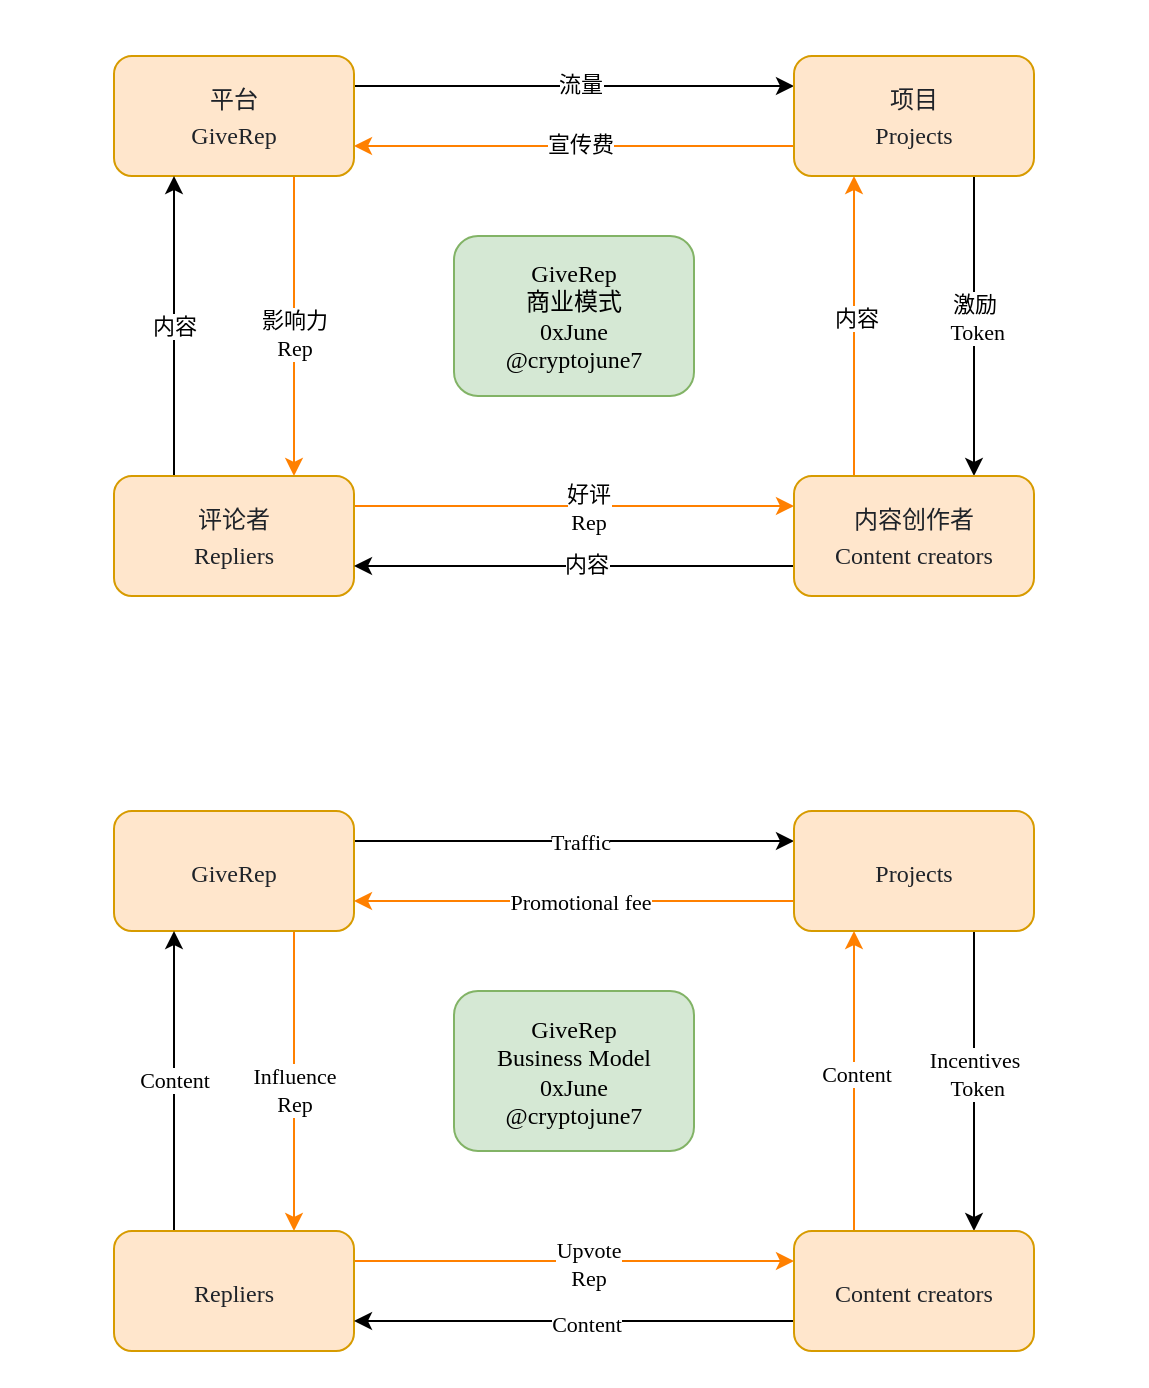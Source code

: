 <mxfile version="25.0.2">
  <diagram name="Page-1" id="Te1hTxMnWlRi8md5J_Q-">
    <mxGraphModel dx="1650" dy="809" grid="1" gridSize="10" guides="1" tooltips="1" connect="1" arrows="1" fold="1" page="1" pageScale="1" pageWidth="850" pageHeight="1100" math="0" shadow="0">
      <root>
        <mxCell id="0" />
        <mxCell id="1" parent="0" />
        <mxCell id="LuBBkunflRXjaZIQjFeH-22" value="" style="rounded=0;whiteSpace=wrap;html=1;strokeColor=none;fontFamily=Comic Sans MS;" parent="1" vertex="1">
          <mxGeometry x="-16.25" y="122.5" width="572.5" height="315" as="geometry" />
        </mxCell>
        <mxCell id="LuBBkunflRXjaZIQjFeH-6" style="edgeStyle=orthogonalEdgeStyle;rounded=0;orthogonalLoop=1;jettySize=auto;html=1;exitX=1;exitY=0.25;exitDx=0;exitDy=0;entryX=0;entryY=0.25;entryDx=0;entryDy=0;fontFamily=Comic Sans MS;" parent="1" source="LuBBkunflRXjaZIQjFeH-2" target="LuBBkunflRXjaZIQjFeH-3" edge="1">
          <mxGeometry relative="1" as="geometry" />
        </mxCell>
        <mxCell id="LuBBkunflRXjaZIQjFeH-7" value="流量" style="edgeLabel;html=1;align=center;verticalAlign=middle;resizable=0;points=[];fontFamily=Comic Sans MS;" parent="LuBBkunflRXjaZIQjFeH-6" vertex="1" connectable="0">
          <mxGeometry x="-0.013" y="2" relative="1" as="geometry">
            <mxPoint x="4" y="1" as="offset" />
          </mxGeometry>
        </mxCell>
        <mxCell id="LuBBkunflRXjaZIQjFeH-23" value="&lt;div&gt;影响力&lt;/div&gt;Rep" style="edgeStyle=orthogonalEdgeStyle;rounded=0;orthogonalLoop=1;jettySize=auto;html=1;exitX=0.75;exitY=1;exitDx=0;exitDy=0;entryX=0.75;entryY=0;entryDx=0;entryDy=0;strokeColor=#FF8000;fontFamily=Comic Sans MS;" parent="1" source="LuBBkunflRXjaZIQjFeH-2" target="LuBBkunflRXjaZIQjFeH-4" edge="1">
          <mxGeometry x="0.053" relative="1" as="geometry">
            <mxPoint as="offset" />
          </mxGeometry>
        </mxCell>
        <mxCell id="LuBBkunflRXjaZIQjFeH-2" value="&lt;div style=&quot;color: rgb(31, 35, 41); line-height: 50%;&quot;&gt;&lt;p&gt;&lt;font&gt;平台&lt;/font&gt;&lt;/p&gt;&lt;p&gt;&lt;span style=&quot;background-color: initial;&quot;&gt;&lt;font&gt;GiveRep&lt;/font&gt;&lt;/span&gt;&lt;/p&gt;&lt;/div&gt;&lt;span style=&quot;white-space-collapse: preserve;&quot;&gt;&lt;/span&gt;" style="rounded=1;whiteSpace=wrap;html=1;fillColor=#ffe6cc;strokeColor=#d79b00;labelPosition=center;verticalLabelPosition=middle;align=center;verticalAlign=middle;fontSize=12;fontFamily=Comic Sans MS;" parent="1" vertex="1">
          <mxGeometry x="40" y="150" width="120" height="60" as="geometry" />
        </mxCell>
        <mxCell id="LuBBkunflRXjaZIQjFeH-8" style="edgeStyle=orthogonalEdgeStyle;rounded=0;orthogonalLoop=1;jettySize=auto;html=1;exitX=0;exitY=0.75;exitDx=0;exitDy=0;entryX=1;entryY=0.75;entryDx=0;entryDy=0;strokeColor=#FF8000;fontFamily=Comic Sans MS;" parent="1" source="LuBBkunflRXjaZIQjFeH-3" target="LuBBkunflRXjaZIQjFeH-2" edge="1">
          <mxGeometry relative="1" as="geometry" />
        </mxCell>
        <mxCell id="LuBBkunflRXjaZIQjFeH-9" value="宣传费" style="edgeLabel;html=1;align=center;verticalAlign=middle;resizable=0;points=[];fontFamily=Comic Sans MS;" parent="LuBBkunflRXjaZIQjFeH-8" vertex="1" connectable="0">
          <mxGeometry x="-0.023" relative="1" as="geometry">
            <mxPoint y="-1" as="offset" />
          </mxGeometry>
        </mxCell>
        <mxCell id="LuBBkunflRXjaZIQjFeH-10" style="edgeStyle=orthogonalEdgeStyle;rounded=0;orthogonalLoop=1;jettySize=auto;html=1;exitX=0.75;exitY=1;exitDx=0;exitDy=0;entryX=0.75;entryY=0;entryDx=0;entryDy=0;fontFamily=Comic Sans MS;" parent="1" source="LuBBkunflRXjaZIQjFeH-3" target="LuBBkunflRXjaZIQjFeH-5" edge="1">
          <mxGeometry relative="1" as="geometry" />
        </mxCell>
        <mxCell id="LuBBkunflRXjaZIQjFeH-13" value="&lt;div&gt;激励&lt;/div&gt;&amp;nbsp;Token" style="edgeLabel;html=1;align=center;verticalAlign=middle;resizable=0;points=[];fontFamily=Comic Sans MS;" parent="LuBBkunflRXjaZIQjFeH-10" vertex="1" connectable="0">
          <mxGeometry x="-0.052" y="2" relative="1" as="geometry">
            <mxPoint x="-2" as="offset" />
          </mxGeometry>
        </mxCell>
        <mxCell id="LuBBkunflRXjaZIQjFeH-3" value="&lt;div style=&quot;color: rgb(31, 35, 41); line-height: 50%;&quot;&gt;&lt;p&gt;&lt;font&gt;项目&lt;/font&gt;&lt;/p&gt;&lt;p&gt;&lt;font&gt;Projects&lt;/font&gt;&lt;/p&gt;&lt;/div&gt;&lt;span style=&quot;white-space-collapse: preserve;&quot;&gt;&lt;/span&gt;" style="rounded=1;whiteSpace=wrap;html=1;fillColor=#ffe6cc;strokeColor=#d79b00;labelPosition=center;verticalLabelPosition=middle;align=center;verticalAlign=middle;flipV=0;flipH=1;fontSize=12;fontFamily=Comic Sans MS;" parent="1" vertex="1">
          <mxGeometry x="380" y="150" width="120" height="60" as="geometry" />
        </mxCell>
        <mxCell id="LuBBkunflRXjaZIQjFeH-15" style="edgeStyle=orthogonalEdgeStyle;rounded=0;orthogonalLoop=1;jettySize=auto;html=1;exitX=1;exitY=0.25;exitDx=0;exitDy=0;entryX=0;entryY=0.25;entryDx=0;entryDy=0;strokeColor=#FF8000;fontFamily=Comic Sans MS;" parent="1" source="LuBBkunflRXjaZIQjFeH-4" target="LuBBkunflRXjaZIQjFeH-5" edge="1">
          <mxGeometry relative="1" as="geometry" />
        </mxCell>
        <mxCell id="LuBBkunflRXjaZIQjFeH-17" value="好评&lt;div&gt;Rep&lt;/div&gt;" style="edgeLabel;html=1;align=center;verticalAlign=middle;resizable=0;points=[];fontFamily=Comic Sans MS;" parent="LuBBkunflRXjaZIQjFeH-15" vertex="1" connectable="0">
          <mxGeometry x="0.059" y="-1" relative="1" as="geometry">
            <mxPoint as="offset" />
          </mxGeometry>
        </mxCell>
        <mxCell id="LuBBkunflRXjaZIQjFeH-18" style="edgeStyle=orthogonalEdgeStyle;rounded=0;orthogonalLoop=1;jettySize=auto;html=1;exitX=0.25;exitY=0;exitDx=0;exitDy=0;entryX=0.25;entryY=1;entryDx=0;entryDy=0;fontFamily=Comic Sans MS;" parent="1" source="LuBBkunflRXjaZIQjFeH-4" target="LuBBkunflRXjaZIQjFeH-2" edge="1">
          <mxGeometry relative="1" as="geometry" />
        </mxCell>
        <mxCell id="LuBBkunflRXjaZIQjFeH-21" value="内容" style="edgeLabel;html=1;align=center;verticalAlign=middle;resizable=0;points=[];fontFamily=Comic Sans MS;" parent="LuBBkunflRXjaZIQjFeH-18" vertex="1" connectable="0">
          <mxGeometry x="0.007" relative="1" as="geometry">
            <mxPoint as="offset" />
          </mxGeometry>
        </mxCell>
        <mxCell id="LuBBkunflRXjaZIQjFeH-4" value="&lt;div style=&quot;color: rgb(31, 35, 41); line-height: 50%;&quot;&gt;&lt;p&gt;&lt;span style=&quot;background-color: initial;&quot;&gt;评论者&lt;/span&gt;&lt;br&gt;&lt;/p&gt;&lt;p&gt;Repliers&lt;br&gt;&lt;/p&gt;&lt;/div&gt;&lt;span style=&quot;white-space-collapse: preserve;&quot;&gt;&lt;/span&gt;" style="rounded=1;whiteSpace=wrap;html=1;fillColor=#ffe6cc;strokeColor=#d79b00;labelPosition=center;verticalLabelPosition=middle;align=center;verticalAlign=middle;flipV=0;flipH=1;fontSize=12;fontFamily=Comic Sans MS;" parent="1" vertex="1">
          <mxGeometry x="40" y="360" width="120" height="60" as="geometry" />
        </mxCell>
        <mxCell id="LuBBkunflRXjaZIQjFeH-11" style="edgeStyle=orthogonalEdgeStyle;rounded=0;orthogonalLoop=1;jettySize=auto;html=1;exitX=0.25;exitY=0;exitDx=0;exitDy=0;entryX=0.25;entryY=1;entryDx=0;entryDy=0;strokeColor=#FF8000;fontFamily=Comic Sans MS;" parent="1" source="LuBBkunflRXjaZIQjFeH-5" target="LuBBkunflRXjaZIQjFeH-3" edge="1">
          <mxGeometry relative="1" as="geometry">
            <mxPoint x="410" y="230" as="targetPoint" />
          </mxGeometry>
        </mxCell>
        <mxCell id="LuBBkunflRXjaZIQjFeH-12" value="内容" style="edgeLabel;html=1;align=center;verticalAlign=middle;resizable=0;points=[];fontFamily=Comic Sans MS;" parent="LuBBkunflRXjaZIQjFeH-11" vertex="1" connectable="0">
          <mxGeometry x="0.052" y="-1" relative="1" as="geometry">
            <mxPoint as="offset" />
          </mxGeometry>
        </mxCell>
        <mxCell id="LuBBkunflRXjaZIQjFeH-14" style="edgeStyle=orthogonalEdgeStyle;rounded=0;orthogonalLoop=1;jettySize=auto;html=1;exitX=0;exitY=0.75;exitDx=0;exitDy=0;entryX=1;entryY=0.75;entryDx=0;entryDy=0;fontFamily=Comic Sans MS;" parent="1" source="LuBBkunflRXjaZIQjFeH-5" target="LuBBkunflRXjaZIQjFeH-4" edge="1">
          <mxGeometry relative="1" as="geometry" />
        </mxCell>
        <mxCell id="LuBBkunflRXjaZIQjFeH-16" value="内容" style="edgeLabel;html=1;align=center;verticalAlign=middle;resizable=0;points=[];fontFamily=Comic Sans MS;" parent="LuBBkunflRXjaZIQjFeH-14" vertex="1" connectable="0">
          <mxGeometry x="-0.089" y="1" relative="1" as="geometry">
            <mxPoint x="-4" y="-2" as="offset" />
          </mxGeometry>
        </mxCell>
        <mxCell id="LuBBkunflRXjaZIQjFeH-5" value="&lt;div style=&quot;color: rgb(31, 35, 41); line-height: 50%;&quot;&gt;&lt;p&gt;&lt;span style=&quot;white-space:pre-wrap;&quot;&gt;&lt;/span&gt;&lt;/p&gt;&lt;div style=&quot;font-weight: normal; color: rgb(31, 35, 41);&quot;&gt;&lt;p&gt;内容创作者&lt;/p&gt;&lt;p&gt;Content creators&lt;/p&gt;&lt;/div&gt;&lt;/div&gt;&lt;span style=&quot;white-space-collapse: preserve;&quot;&gt;&lt;/span&gt;" style="rounded=1;whiteSpace=wrap;html=1;fillColor=#ffe6cc;strokeColor=#d79b00;labelPosition=center;verticalLabelPosition=middle;align=center;verticalAlign=middle;fontFamily=Comic Sans MS;flipV=0;flipH=1;fontSize=12;" parent="1" vertex="1">
          <mxGeometry x="380" y="360" width="120" height="60" as="geometry" />
        </mxCell>
        <mxCell id="82o41AyDNfYQv8nLz2z--1" value="GiveRep&lt;div&gt;商业模式&lt;/div&gt;&lt;div&gt;0xJune&lt;/div&gt;&lt;div&gt;@cryptojune7&lt;/div&gt;" style="rounded=1;whiteSpace=wrap;html=1;fillColor=#d5e8d4;strokeColor=#82b366;fontFamily=Comic Sans MS;" parent="1" vertex="1">
          <mxGeometry x="210" y="240" width="120" height="80" as="geometry" />
        </mxCell>
        <mxCell id="-6SCHhEeDCz0rfuOU3AJ-1" value="" style="rounded=0;whiteSpace=wrap;html=1;strokeColor=none;fontFamily=Comic Sans MS;" parent="1" vertex="1">
          <mxGeometry x="-16.25" y="500" width="572.5" height="315" as="geometry" />
        </mxCell>
        <mxCell id="-6SCHhEeDCz0rfuOU3AJ-2" style="edgeStyle=orthogonalEdgeStyle;rounded=0;orthogonalLoop=1;jettySize=auto;html=1;exitX=1;exitY=0.25;exitDx=0;exitDy=0;entryX=0;entryY=0.25;entryDx=0;entryDy=0;fontFamily=Comic Sans MS;" parent="1" source="-6SCHhEeDCz0rfuOU3AJ-5" target="-6SCHhEeDCz0rfuOU3AJ-10" edge="1">
          <mxGeometry relative="1" as="geometry" />
        </mxCell>
        <mxCell id="-6SCHhEeDCz0rfuOU3AJ-3" value="Traffic" style="edgeLabel;html=1;align=center;verticalAlign=middle;resizable=0;points=[];fontFamily=Comic Sans MS;" parent="-6SCHhEeDCz0rfuOU3AJ-2" vertex="1" connectable="0">
          <mxGeometry x="-0.013" y="2" relative="1" as="geometry">
            <mxPoint x="4" y="2" as="offset" />
          </mxGeometry>
        </mxCell>
        <mxCell id="-6SCHhEeDCz0rfuOU3AJ-4" value="&lt;div&gt;Influence&lt;/div&gt;Rep" style="edgeStyle=orthogonalEdgeStyle;rounded=0;orthogonalLoop=1;jettySize=auto;html=1;exitX=0.75;exitY=1;exitDx=0;exitDy=0;entryX=0.75;entryY=0;entryDx=0;entryDy=0;strokeColor=#FF8000;fontFamily=Comic Sans MS;" parent="1" source="-6SCHhEeDCz0rfuOU3AJ-5" target="-6SCHhEeDCz0rfuOU3AJ-15" edge="1">
          <mxGeometry x="0.057" relative="1" as="geometry">
            <mxPoint as="offset" />
          </mxGeometry>
        </mxCell>
        <mxCell id="-6SCHhEeDCz0rfuOU3AJ-5" value="&lt;div style=&quot;color: rgb(31, 35, 41); line-height: 50%;&quot;&gt;&lt;p&gt;&lt;span style=&quot;background-color: initial;&quot;&gt;GiveRep&lt;/span&gt;&lt;/p&gt;&lt;/div&gt;&lt;span style=&quot;white-space-collapse: preserve;&quot;&gt;&lt;/span&gt;" style="rounded=1;whiteSpace=wrap;html=1;fillColor=#ffe6cc;strokeColor=#d79b00;labelPosition=center;verticalLabelPosition=middle;align=center;verticalAlign=middle;fontSize=12;fontFamily=Comic Sans MS;" parent="1" vertex="1">
          <mxGeometry x="40" y="527.5" width="120" height="60" as="geometry" />
        </mxCell>
        <mxCell id="-6SCHhEeDCz0rfuOU3AJ-6" style="edgeStyle=orthogonalEdgeStyle;rounded=0;orthogonalLoop=1;jettySize=auto;html=1;exitX=0;exitY=0.75;exitDx=0;exitDy=0;entryX=1;entryY=0.75;entryDx=0;entryDy=0;strokeColor=#FF8000;fontFamily=Comic Sans MS;" parent="1" source="-6SCHhEeDCz0rfuOU3AJ-10" target="-6SCHhEeDCz0rfuOU3AJ-5" edge="1">
          <mxGeometry relative="1" as="geometry" />
        </mxCell>
        <mxCell id="-6SCHhEeDCz0rfuOU3AJ-7" value="&lt;div&gt;Promotional fee&lt;/div&gt;" style="edgeLabel;html=1;align=center;verticalAlign=middle;resizable=0;points=[];fontFamily=Comic Sans MS;" parent="-6SCHhEeDCz0rfuOU3AJ-6" vertex="1" connectable="0">
          <mxGeometry x="-0.023" relative="1" as="geometry">
            <mxPoint as="offset" />
          </mxGeometry>
        </mxCell>
        <mxCell id="-6SCHhEeDCz0rfuOU3AJ-8" style="edgeStyle=orthogonalEdgeStyle;rounded=0;orthogonalLoop=1;jettySize=auto;html=1;exitX=0.75;exitY=1;exitDx=0;exitDy=0;entryX=0.75;entryY=0;entryDx=0;entryDy=0;fontFamily=Comic Sans MS;" parent="1" source="-6SCHhEeDCz0rfuOU3AJ-10" target="-6SCHhEeDCz0rfuOU3AJ-20" edge="1">
          <mxGeometry relative="1" as="geometry" />
        </mxCell>
        <mxCell id="-6SCHhEeDCz0rfuOU3AJ-9" value="&lt;div&gt;Incentives&lt;/div&gt;&amp;nbsp;Token" style="edgeLabel;html=1;align=center;verticalAlign=middle;resizable=0;points=[];fontFamily=Comic Sans MS;" parent="-6SCHhEeDCz0rfuOU3AJ-8" vertex="1" connectable="0">
          <mxGeometry x="-0.052" y="2" relative="1" as="geometry">
            <mxPoint x="-2" as="offset" />
          </mxGeometry>
        </mxCell>
        <mxCell id="-6SCHhEeDCz0rfuOU3AJ-10" value="&lt;div style=&quot;color: rgb(31, 35, 41); line-height: 50%;&quot;&gt;&lt;p&gt;&lt;span style=&quot;background-color: initial;&quot;&gt;Projects&lt;/span&gt;&lt;/p&gt;&lt;/div&gt;&lt;span style=&quot;white-space-collapse: preserve;&quot;&gt;&lt;/span&gt;" style="rounded=1;whiteSpace=wrap;html=1;fillColor=#ffe6cc;strokeColor=#d79b00;labelPosition=center;verticalLabelPosition=middle;align=center;verticalAlign=middle;flipV=0;flipH=1;fontSize=12;fontFamily=Comic Sans MS;" parent="1" vertex="1">
          <mxGeometry x="380" y="527.5" width="120" height="60" as="geometry" />
        </mxCell>
        <mxCell id="-6SCHhEeDCz0rfuOU3AJ-11" style="edgeStyle=orthogonalEdgeStyle;rounded=0;orthogonalLoop=1;jettySize=auto;html=1;exitX=1;exitY=0.25;exitDx=0;exitDy=0;entryX=0;entryY=0.25;entryDx=0;entryDy=0;strokeColor=#FF8000;fontFamily=Comic Sans MS;" parent="1" source="-6SCHhEeDCz0rfuOU3AJ-15" target="-6SCHhEeDCz0rfuOU3AJ-20" edge="1">
          <mxGeometry relative="1" as="geometry" />
        </mxCell>
        <mxCell id="-6SCHhEeDCz0rfuOU3AJ-12" value="&lt;div&gt;Upvote&lt;br&gt;Rep&lt;/div&gt;" style="edgeLabel;html=1;align=center;verticalAlign=middle;resizable=0;points=[];fontFamily=Comic Sans MS;" parent="-6SCHhEeDCz0rfuOU3AJ-11" vertex="1" connectable="0">
          <mxGeometry x="0.059" y="-1" relative="1" as="geometry">
            <mxPoint as="offset" />
          </mxGeometry>
        </mxCell>
        <mxCell id="-6SCHhEeDCz0rfuOU3AJ-13" style="edgeStyle=orthogonalEdgeStyle;rounded=0;orthogonalLoop=1;jettySize=auto;html=1;exitX=0.25;exitY=0;exitDx=0;exitDy=0;entryX=0.25;entryY=1;entryDx=0;entryDy=0;fontFamily=Comic Sans MS;" parent="1" source="-6SCHhEeDCz0rfuOU3AJ-15" target="-6SCHhEeDCz0rfuOU3AJ-5" edge="1">
          <mxGeometry relative="1" as="geometry" />
        </mxCell>
        <mxCell id="-6SCHhEeDCz0rfuOU3AJ-14" value="Content" style="edgeLabel;html=1;align=center;verticalAlign=middle;resizable=0;points=[];fontFamily=Comic Sans MS;" parent="-6SCHhEeDCz0rfuOU3AJ-13" vertex="1" connectable="0">
          <mxGeometry x="0.007" relative="1" as="geometry">
            <mxPoint as="offset" />
          </mxGeometry>
        </mxCell>
        <mxCell id="-6SCHhEeDCz0rfuOU3AJ-15" value="&lt;div style=&quot;color: rgb(31, 35, 41); line-height: 50%;&quot;&gt;&lt;p&gt;&lt;span style=&quot;background-color: initial;&quot;&gt;Repliers&lt;/span&gt;&lt;/p&gt;&lt;/div&gt;&lt;span style=&quot;white-space-collapse: preserve;&quot;&gt;&lt;/span&gt;" style="rounded=1;whiteSpace=wrap;html=1;fillColor=#ffe6cc;strokeColor=#d79b00;labelPosition=center;verticalLabelPosition=middle;align=center;verticalAlign=middle;flipV=0;flipH=1;fontSize=12;fontFamily=Comic Sans MS;" parent="1" vertex="1">
          <mxGeometry x="40" y="737.5" width="120" height="60" as="geometry" />
        </mxCell>
        <mxCell id="-6SCHhEeDCz0rfuOU3AJ-16" style="edgeStyle=orthogonalEdgeStyle;rounded=0;orthogonalLoop=1;jettySize=auto;html=1;exitX=0.25;exitY=0;exitDx=0;exitDy=0;entryX=0.25;entryY=1;entryDx=0;entryDy=0;strokeColor=#FF8000;fontFamily=Comic Sans MS;" parent="1" source="-6SCHhEeDCz0rfuOU3AJ-20" target="-6SCHhEeDCz0rfuOU3AJ-10" edge="1">
          <mxGeometry relative="1" as="geometry">
            <mxPoint x="410" y="607.5" as="targetPoint" />
          </mxGeometry>
        </mxCell>
        <mxCell id="-6SCHhEeDCz0rfuOU3AJ-17" value="&lt;div data-page-id=&quot;TxXTdSVSHo5zrUxXRL4cT4C9n9V&quot; data-lark-html-role=&quot;root&quot; data-docx-has-block-data=&quot;false&quot;&gt;&lt;div class=&quot;old-record-id-XtfWdtxIMo9hQUxjo5Xchr5en4g&quot;&gt;Content&lt;/div&gt;&lt;/div&gt;&lt;span data-lark-record-data=&quot;{&amp;quot;rootId&amp;quot;:&amp;quot;TxXTdSVSHo5zrUxXRL4cT4C9n9V&amp;quot;,&amp;quot;text&amp;quot;:{&amp;quot;initialAttributedTexts&amp;quot;:{&amp;quot;text&amp;quot;:{&amp;quot;0&amp;quot;:&amp;quot;Content&amp;quot;},&amp;quot;attribs&amp;quot;:{&amp;quot;0&amp;quot;:&amp;quot;*0*1+7&amp;quot;}},&amp;quot;apool&amp;quot;:{&amp;quot;numToAttrib&amp;quot;:{&amp;quot;0&amp;quot;:[&amp;quot;author&amp;quot;,&amp;quot;6982056645564088322&amp;quot;],&amp;quot;1&amp;quot;:[&amp;quot;bold&amp;quot;,&amp;quot;true&amp;quot;]},&amp;quot;nextNum&amp;quot;:2}},&amp;quot;type&amp;quot;:&amp;quot;text&amp;quot;,&amp;quot;referenceRecordMap&amp;quot;:{},&amp;quot;extra&amp;quot;:{&amp;quot;channel&amp;quot;:&amp;quot;saas&amp;quot;,&amp;quot;isEqualBlockSelection&amp;quot;:false,&amp;quot;pasteRandomId&amp;quot;:&amp;quot;777858cc-9ad8-41a6-b942-d700dca969c0&amp;quot;,&amp;quot;mention_page_title&amp;quot;:{},&amp;quot;external_mention_url&amp;quot;:{}},&amp;quot;isKeepQuoteContainer&amp;quot;:false,&amp;quot;isFromCode&amp;quot;:false,&amp;quot;selection&amp;quot;:[{&amp;quot;id&amp;quot;:80,&amp;quot;type&amp;quot;:&amp;quot;text&amp;quot;,&amp;quot;selection&amp;quot;:{&amp;quot;start&amp;quot;:3,&amp;quot;end&amp;quot;:10},&amp;quot;recordId&amp;quot;:&amp;quot;XtfWdtxIMo9hQUxjo5Xchr5en4g&amp;quot;}],&amp;quot;payloadMap&amp;quot;:{},&amp;quot;isCut&amp;quot;:false}&quot; data-lark-record-format=&quot;docx/text&quot; class=&quot;lark-record-clipboard&quot;&gt;&lt;/span&gt;" style="edgeLabel;html=1;align=center;verticalAlign=middle;resizable=0;points=[];fontFamily=Comic Sans MS;" parent="-6SCHhEeDCz0rfuOU3AJ-16" vertex="1" connectable="0">
          <mxGeometry x="0.052" y="-1" relative="1" as="geometry">
            <mxPoint as="offset" />
          </mxGeometry>
        </mxCell>
        <mxCell id="-6SCHhEeDCz0rfuOU3AJ-18" style="edgeStyle=orthogonalEdgeStyle;rounded=0;orthogonalLoop=1;jettySize=auto;html=1;exitX=0;exitY=0.75;exitDx=0;exitDy=0;entryX=1;entryY=0.75;entryDx=0;entryDy=0;fontFamily=Comic Sans MS;" parent="1" source="-6SCHhEeDCz0rfuOU3AJ-20" target="-6SCHhEeDCz0rfuOU3AJ-15" edge="1">
          <mxGeometry relative="1" as="geometry" />
        </mxCell>
        <mxCell id="-6SCHhEeDCz0rfuOU3AJ-19" value="Content" style="edgeLabel;html=1;align=center;verticalAlign=middle;resizable=0;points=[];fontFamily=Comic Sans MS;" parent="-6SCHhEeDCz0rfuOU3AJ-18" vertex="1" connectable="0">
          <mxGeometry x="-0.089" y="1" relative="1" as="geometry">
            <mxPoint x="-4" as="offset" />
          </mxGeometry>
        </mxCell>
        <mxCell id="-6SCHhEeDCz0rfuOU3AJ-20" value="&lt;div style=&quot;color: rgb(31, 35, 41); line-height: 50%;&quot;&gt;&lt;p&gt;&lt;span style=&quot;white-space:pre-wrap;&quot;&gt;&lt;/span&gt;&lt;/p&gt;&lt;div style=&quot;font-weight: normal; color: rgb(31, 35, 41);&quot;&gt;&lt;p&gt;&lt;span style=&quot;background-color: initial;&quot;&gt;Content creators&lt;/span&gt;&lt;/p&gt;&lt;/div&gt;&lt;/div&gt;&lt;span style=&quot;white-space-collapse: preserve;&quot;&gt;&lt;/span&gt;" style="rounded=1;whiteSpace=wrap;html=1;fillColor=#ffe6cc;strokeColor=#d79b00;labelPosition=center;verticalLabelPosition=middle;align=center;verticalAlign=middle;fontFamily=Comic Sans MS;flipV=0;flipH=1;fontSize=12;" parent="1" vertex="1">
          <mxGeometry x="380" y="737.5" width="120" height="60" as="geometry" />
        </mxCell>
        <mxCell id="-6SCHhEeDCz0rfuOU3AJ-21" value="GiveRep&lt;div&gt;&lt;div data-page-id=&quot;TxXTdSVSHo5zrUxXRL4cT4C9n9V&quot; data-lark-html-role=&quot;root&quot; data-docx-has-block-data=&quot;false&quot;&gt;&lt;div class=&quot;old-record-id-TmWbdMCJ6o1Sinx73pBcWbiYnHg&quot;&gt;Business Model&lt;/div&gt;&lt;/div&gt;&lt;span data-lark-record-data=&quot;{&amp;quot;rootId&amp;quot;:&amp;quot;TxXTdSVSHo5zrUxXRL4cT4C9n9V&amp;quot;,&amp;quot;text&amp;quot;:{&amp;quot;initialAttributedTexts&amp;quot;:{&amp;quot;text&amp;quot;:{&amp;quot;0&amp;quot;:&amp;quot;Business Model&amp;quot;},&amp;quot;attribs&amp;quot;:{&amp;quot;0&amp;quot;:&amp;quot;*0+e&amp;quot;}},&amp;quot;apool&amp;quot;:{&amp;quot;numToAttrib&amp;quot;:{&amp;quot;0&amp;quot;:[&amp;quot;author&amp;quot;,&amp;quot;6982056645564088322&amp;quot;]},&amp;quot;nextNum&amp;quot;:1}},&amp;quot;type&amp;quot;:&amp;quot;text&amp;quot;,&amp;quot;referenceRecordMap&amp;quot;:{},&amp;quot;extra&amp;quot;:{&amp;quot;channel&amp;quot;:&amp;quot;saas&amp;quot;,&amp;quot;isEqualBlockSelection&amp;quot;:false,&amp;quot;pasteRandomId&amp;quot;:&amp;quot;75dfe425-31de-4a19-9b85-68c8f50413cf&amp;quot;,&amp;quot;mention_page_title&amp;quot;:{},&amp;quot;external_mention_url&amp;quot;:{}},&amp;quot;isKeepQuoteContainer&amp;quot;:false,&amp;quot;isFromCode&amp;quot;:false,&amp;quot;selection&amp;quot;:[{&amp;quot;id&amp;quot;:53,&amp;quot;type&amp;quot;:&amp;quot;text&amp;quot;,&amp;quot;selection&amp;quot;:{&amp;quot;start&amp;quot;:2,&amp;quot;end&amp;quot;:16},&amp;quot;recordId&amp;quot;:&amp;quot;TmWbdMCJ6o1Sinx73pBcWbiYnHg&amp;quot;}],&amp;quot;payloadMap&amp;quot;:{},&amp;quot;isCut&amp;quot;:false}&quot; data-lark-record-format=&quot;docx/text&quot; class=&quot;lark-record-clipboard&quot;&gt;&lt;/span&gt;&lt;/div&gt;&lt;div&gt;0xJune&lt;/div&gt;&lt;div&gt;@cryptojune7&lt;/div&gt;" style="rounded=1;whiteSpace=wrap;html=1;fillColor=#d5e8d4;strokeColor=#82b366;fontFamily=Comic Sans MS;" parent="1" vertex="1">
          <mxGeometry x="210" y="617.5" width="120" height="80" as="geometry" />
        </mxCell>
      </root>
    </mxGraphModel>
  </diagram>
</mxfile>
